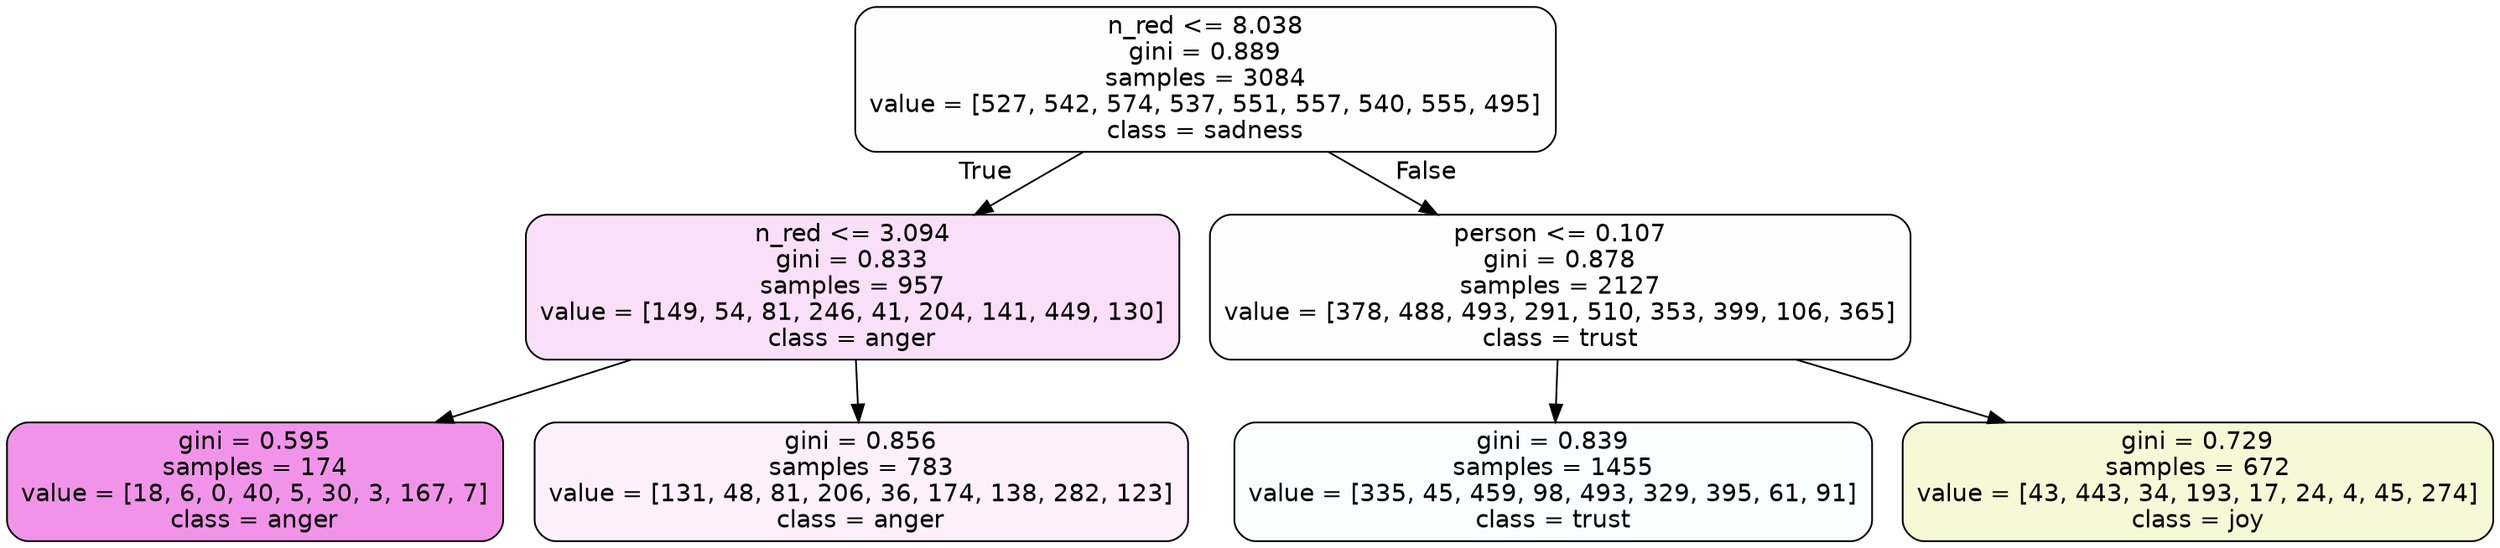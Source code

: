 digraph Tree {
node [shape=box, style="filled, rounded", color="black", fontname=helvetica] ;
edge [fontname=helvetica] ;
0 [label="n_red <= 8.038\ngini = 0.889\nsamples = 3084\nvalue = [527, 542, 574, 537, 551, 557, 540, 555, 495]\nclass = sadness", fillcolor="#64e53901"] ;
1 [label="n_red <= 3.094\ngini = 0.833\nsamples = 957\nvalue = [149, 54, 81, 246, 41, 204, 141, 449, 130]\nclass = anger", fillcolor="#e539d729"] ;
0 -> 1 [labeldistance=2.5, labelangle=45, headlabel="True"] ;
2 [label="gini = 0.595\nsamples = 174\nvalue = [18, 6, 0, 40, 5, 30, 3, 167, 7]\nclass = anger", fillcolor="#e539d789"] ;
1 -> 2 ;
3 [label="gini = 0.856\nsamples = 783\nvalue = [131, 48, 81, 206, 36, 174, 138, 282, 123]\nclass = anger", fillcolor="#e539d713"] ;
1 -> 3 ;
4 [label="person <= 0.107\ngini = 0.878\nsamples = 2127\nvalue = [378, 488, 493, 291, 510, 353, 399, 106, 365]\nclass = trust", fillcolor="#39d7e501"] ;
0 -> 4 [labeldistance=2.5, labelangle=-45, headlabel="False"] ;
5 [label="gini = 0.839\nsamples = 1455\nvalue = [335, 45, 459, 98, 493, 329, 395, 61, 91]\nclass = trust", fillcolor="#39d7e505"] ;
4 -> 5 ;
6 [label="gini = 0.729\nsamples = 672\nvalue = [43, 443, 34, 193, 17, 24, 4, 45, 274]\nclass = joy", fillcolor="#d7e53936"] ;
4 -> 6 ;
}